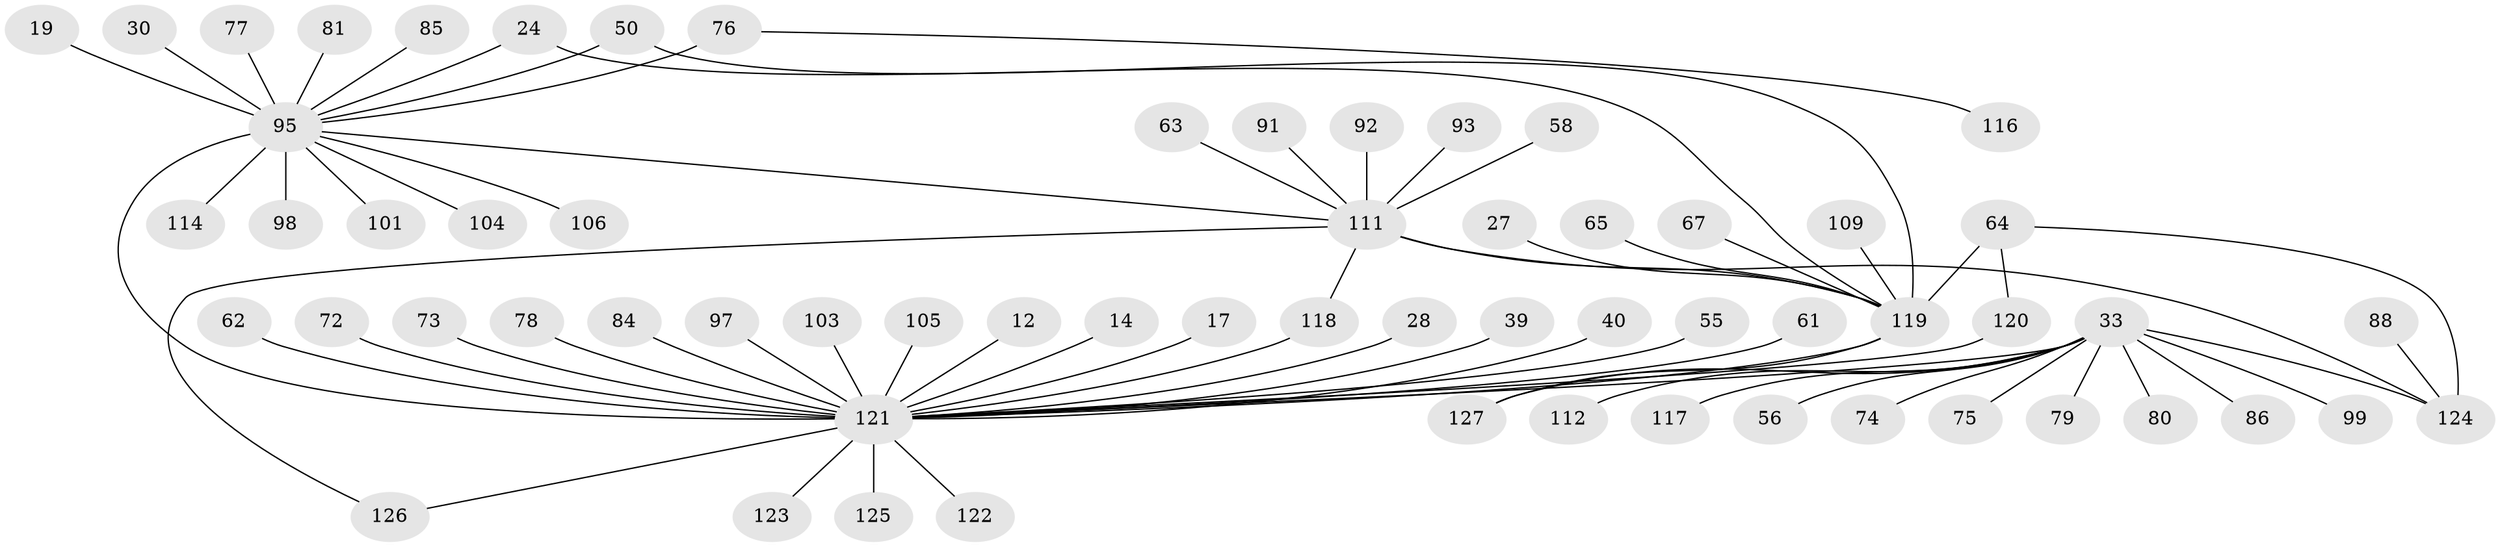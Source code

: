 // original degree distribution, {27: 0.007874015748031496, 4: 0.05511811023622047, 5: 0.047244094488188976, 7: 0.015748031496062992, 10: 0.015748031496062992, 3: 0.08661417322834646, 28: 0.007874015748031496, 9: 0.007874015748031496, 1: 0.5118110236220472, 2: 0.23622047244094488, 6: 0.007874015748031496}
// Generated by graph-tools (version 1.1) at 2025/48/03/09/25 04:48:48]
// undirected, 63 vertices, 71 edges
graph export_dot {
graph [start="1"]
  node [color=gray90,style=filled];
  12;
  14;
  17;
  19;
  24;
  27;
  28;
  30;
  33 [super="+10+16"];
  39;
  40;
  50;
  55;
  56;
  58;
  61;
  62;
  63;
  64 [super="+42"];
  65;
  67;
  72 [super="+69"];
  73 [super="+47"];
  74;
  75;
  76 [super="+52"];
  77 [super="+48"];
  78;
  79;
  80;
  81;
  84;
  85;
  86;
  88;
  91;
  92;
  93;
  95 [super="+9"];
  97 [super="+46"];
  98;
  99;
  101;
  103;
  104 [super="+71"];
  105;
  106;
  109;
  111 [super="+66+68"];
  112;
  114;
  116;
  117;
  118 [super="+59"];
  119 [super="+108"];
  120 [super="+34"];
  121 [super="+31+38+115"];
  122 [super="+41"];
  123;
  124 [super="+89+113+70"];
  125 [super="+96"];
  126 [super="+6+7+18+60+90+102"];
  127 [super="+100"];
  12 -- 121;
  14 -- 121;
  17 -- 121;
  19 -- 95;
  24 -- 95;
  24 -- 119;
  27 -- 119;
  28 -- 121;
  30 -- 95;
  33 -- 99;
  33 -- 74;
  33 -- 75;
  33 -- 79;
  33 -- 80;
  33 -- 112;
  33 -- 117;
  33 -- 86;
  33 -- 56;
  33 -- 121 [weight=4];
  33 -- 124;
  33 -- 127;
  39 -- 121;
  40 -- 121;
  50 -- 95;
  50 -- 119;
  55 -- 121;
  58 -- 111;
  61 -- 121;
  62 -- 121;
  63 -- 111;
  64 -- 120;
  64 -- 124;
  64 -- 119 [weight=3];
  65 -- 119;
  67 -- 119;
  72 -- 121;
  73 -- 121;
  76 -- 95 [weight=2];
  76 -- 116;
  77 -- 95;
  78 -- 121;
  81 -- 95;
  84 -- 121;
  85 -- 95;
  88 -- 124;
  91 -- 111;
  92 -- 111;
  93 -- 111;
  95 -- 101;
  95 -- 98;
  95 -- 106;
  95 -- 111 [weight=4];
  95 -- 114;
  95 -- 121 [weight=9];
  95 -- 104;
  97 -- 121;
  103 -- 121;
  105 -- 121;
  109 -- 119;
  111 -- 119 [weight=3];
  111 -- 118;
  111 -- 126;
  111 -- 124 [weight=3];
  118 -- 121;
  119 -- 121 [weight=2];
  119 -- 127;
  120 -- 121;
  121 -- 126;
  121 -- 125;
  121 -- 122;
  121 -- 123;
}
